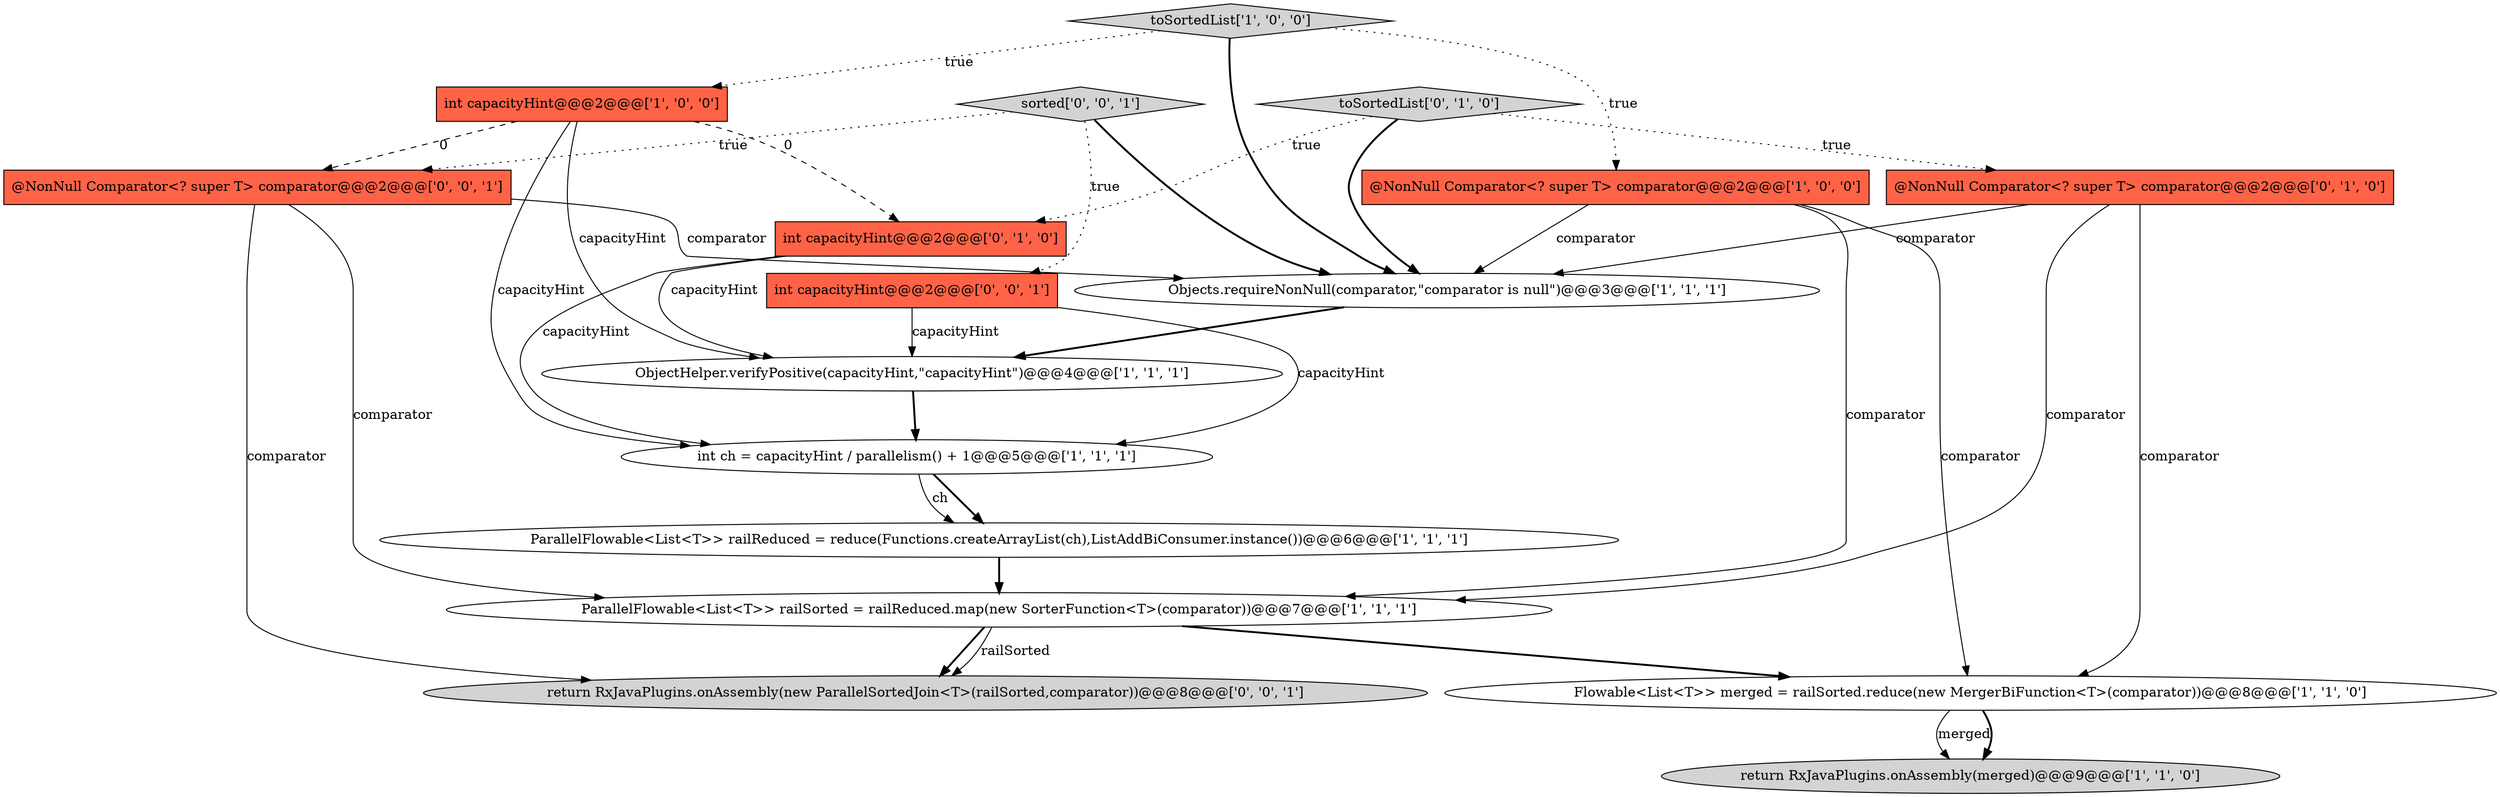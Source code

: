 digraph {
11 [style = filled, label = "int capacityHint@@@2@@@['0', '1', '0']", fillcolor = tomato, shape = box image = "AAA1AAABBB2BBB"];
14 [style = filled, label = "return RxJavaPlugins.onAssembly(new ParallelSortedJoin<T>(railSorted,comparator))@@@8@@@['0', '0', '1']", fillcolor = lightgray, shape = ellipse image = "AAA0AAABBB3BBB"];
13 [style = filled, label = "int capacityHint@@@2@@@['0', '0', '1']", fillcolor = tomato, shape = box image = "AAA0AAABBB3BBB"];
2 [style = filled, label = "Flowable<List<T>> merged = railSorted.reduce(new MergerBiFunction<T>(comparator))@@@8@@@['1', '1', '0']", fillcolor = white, shape = ellipse image = "AAA0AAABBB1BBB"];
4 [style = filled, label = "Objects.requireNonNull(comparator,\"comparator is null\")@@@3@@@['1', '1', '1']", fillcolor = white, shape = ellipse image = "AAA0AAABBB1BBB"];
5 [style = filled, label = "int ch = capacityHint / parallelism() + 1@@@5@@@['1', '1', '1']", fillcolor = white, shape = ellipse image = "AAA0AAABBB1BBB"];
7 [style = filled, label = "int capacityHint@@@2@@@['1', '0', '0']", fillcolor = tomato, shape = box image = "AAA1AAABBB1BBB"];
8 [style = filled, label = "return RxJavaPlugins.onAssembly(merged)@@@9@@@['1', '1', '0']", fillcolor = lightgray, shape = ellipse image = "AAA0AAABBB1BBB"];
10 [style = filled, label = "@NonNull Comparator<? super T> comparator@@@2@@@['0', '1', '0']", fillcolor = tomato, shape = box image = "AAA0AAABBB2BBB"];
12 [style = filled, label = "toSortedList['0', '1', '0']", fillcolor = lightgray, shape = diamond image = "AAA0AAABBB2BBB"];
0 [style = filled, label = "ParallelFlowable<List<T>> railSorted = railReduced.map(new SorterFunction<T>(comparator))@@@7@@@['1', '1', '1']", fillcolor = white, shape = ellipse image = "AAA0AAABBB1BBB"];
3 [style = filled, label = "@NonNull Comparator<? super T> comparator@@@2@@@['1', '0', '0']", fillcolor = tomato, shape = box image = "AAA0AAABBB1BBB"];
15 [style = filled, label = "@NonNull Comparator<? super T> comparator@@@2@@@['0', '0', '1']", fillcolor = tomato, shape = box image = "AAA0AAABBB3BBB"];
6 [style = filled, label = "ParallelFlowable<List<T>> railReduced = reduce(Functions.createArrayList(ch),ListAddBiConsumer.instance())@@@6@@@['1', '1', '1']", fillcolor = white, shape = ellipse image = "AAA0AAABBB1BBB"];
1 [style = filled, label = "ObjectHelper.verifyPositive(capacityHint,\"capacityHint\")@@@4@@@['1', '1', '1']", fillcolor = white, shape = ellipse image = "AAA0AAABBB1BBB"];
16 [style = filled, label = "sorted['0', '0', '1']", fillcolor = lightgray, shape = diamond image = "AAA0AAABBB3BBB"];
9 [style = filled, label = "toSortedList['1', '0', '0']", fillcolor = lightgray, shape = diamond image = "AAA0AAABBB1BBB"];
1->5 [style = bold, label=""];
11->5 [style = solid, label="capacityHint"];
16->13 [style = dotted, label="true"];
9->4 [style = bold, label=""];
0->2 [style = bold, label=""];
7->1 [style = solid, label="capacityHint"];
7->11 [style = dashed, label="0"];
10->0 [style = solid, label="comparator"];
7->5 [style = solid, label="capacityHint"];
6->0 [style = bold, label=""];
15->0 [style = solid, label="comparator"];
10->4 [style = solid, label="comparator"];
3->4 [style = solid, label="comparator"];
11->1 [style = solid, label="capacityHint"];
12->11 [style = dotted, label="true"];
10->2 [style = solid, label="comparator"];
3->2 [style = solid, label="comparator"];
0->14 [style = bold, label=""];
5->6 [style = bold, label=""];
12->10 [style = dotted, label="true"];
12->4 [style = bold, label=""];
0->14 [style = solid, label="railSorted"];
15->14 [style = solid, label="comparator"];
7->15 [style = dashed, label="0"];
3->0 [style = solid, label="comparator"];
5->6 [style = solid, label="ch"];
4->1 [style = bold, label=""];
16->4 [style = bold, label=""];
9->7 [style = dotted, label="true"];
2->8 [style = solid, label="merged"];
15->4 [style = solid, label="comparator"];
9->3 [style = dotted, label="true"];
13->5 [style = solid, label="capacityHint"];
2->8 [style = bold, label=""];
16->15 [style = dotted, label="true"];
13->1 [style = solid, label="capacityHint"];
}
